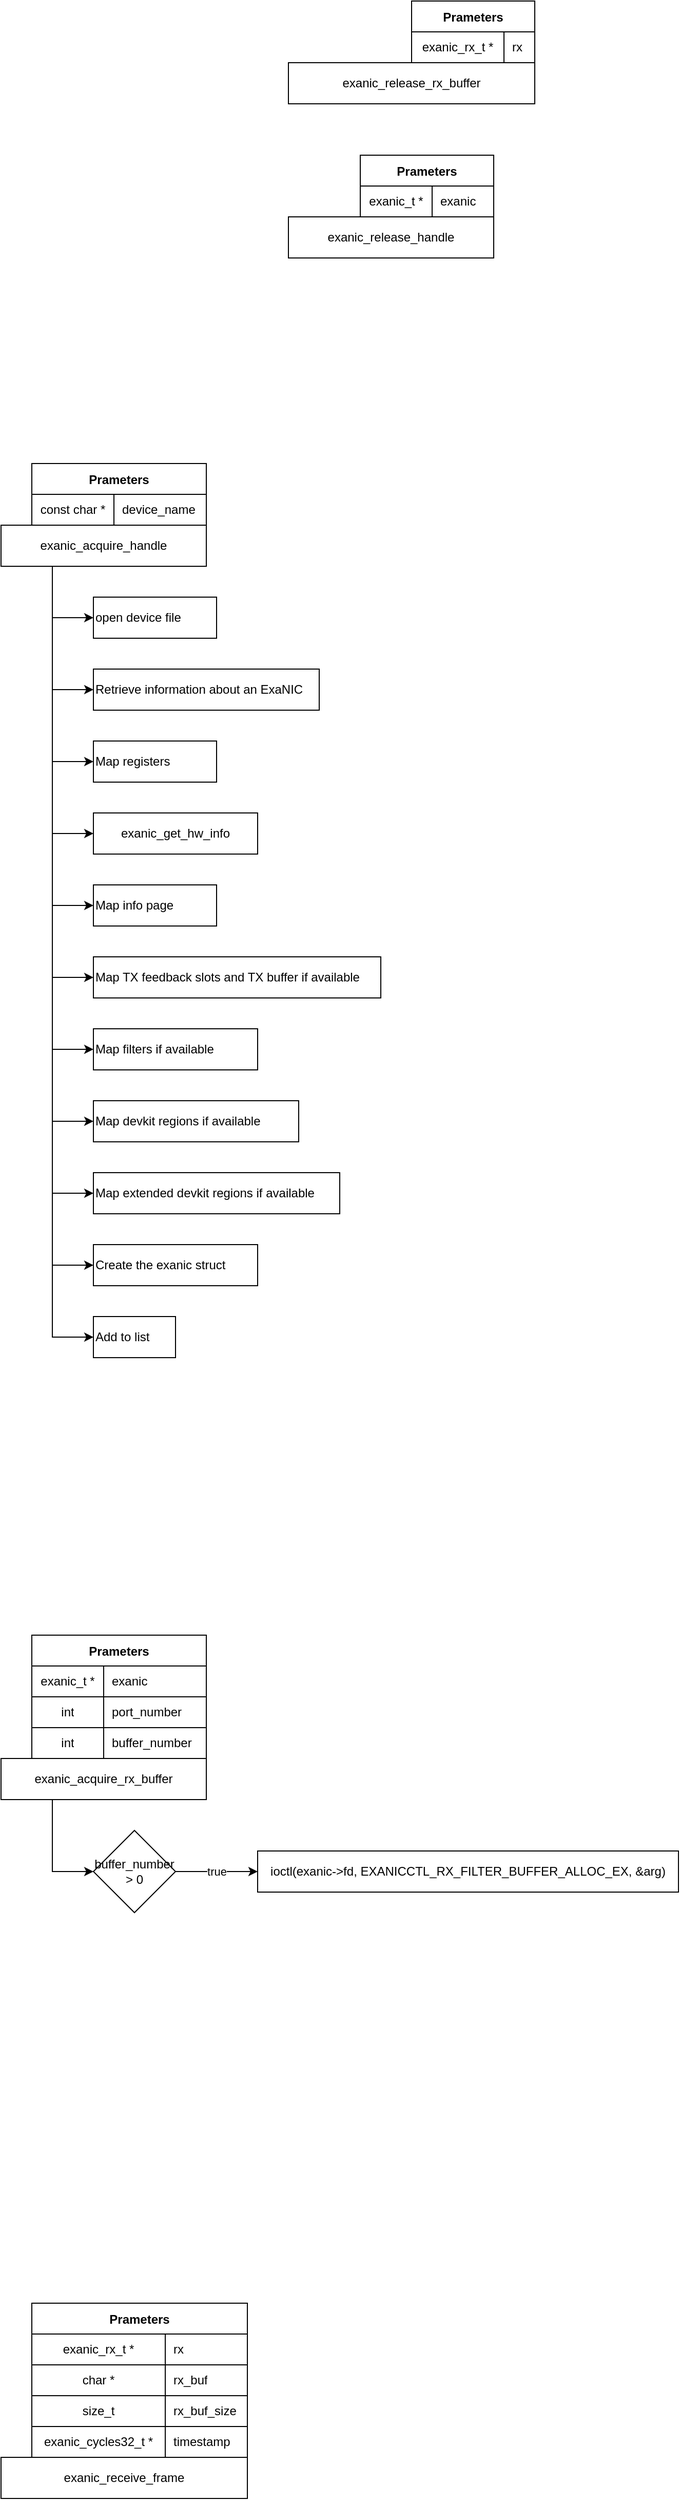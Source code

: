 <mxfile>
    <diagram id="hgJnjhj6kP_XFG7K1sYt" name="Page-1">
        <mxGraphModel dx="1667" dy="103" grid="1" gridSize="10" guides="1" tooltips="1" connect="1" arrows="1" fold="1" page="0" pageScale="1" pageWidth="827" pageHeight="1169" math="0" shadow="0">
            <root>
                <mxCell id="0"/>
                <mxCell id="1" parent="0"/>
                <mxCell id="54" style="edgeStyle=orthogonalEdgeStyle;rounded=0;orthogonalLoop=1;jettySize=auto;html=1;exitX=0.25;exitY=1;exitDx=0;exitDy=0;entryX=0;entryY=0.5;entryDx=0;entryDy=0;" parent="1" source="8" target="53" edge="1">
                    <mxGeometry relative="1" as="geometry"/>
                </mxCell>
                <mxCell id="57" style="edgeStyle=orthogonalEdgeStyle;rounded=0;orthogonalLoop=1;jettySize=auto;html=1;exitX=0.25;exitY=1;exitDx=0;exitDy=0;entryX=0;entryY=0.5;entryDx=0;entryDy=0;" parent="1" source="8" target="55" edge="1">
                    <mxGeometry relative="1" as="geometry"/>
                </mxCell>
                <mxCell id="62" style="edgeStyle=orthogonalEdgeStyle;rounded=0;orthogonalLoop=1;jettySize=auto;html=1;exitX=0.25;exitY=1;exitDx=0;exitDy=0;entryX=0;entryY=0.5;entryDx=0;entryDy=0;" parent="1" source="8" target="60" edge="1">
                    <mxGeometry relative="1" as="geometry"/>
                </mxCell>
                <mxCell id="65" style="edgeStyle=orthogonalEdgeStyle;rounded=0;orthogonalLoop=1;jettySize=auto;html=1;exitX=0.25;exitY=1;exitDx=0;exitDy=0;entryX=0;entryY=0.5;entryDx=0;entryDy=0;" parent="1" source="8" target="63" edge="1">
                    <mxGeometry relative="1" as="geometry"/>
                </mxCell>
                <mxCell id="68" style="edgeStyle=orthogonalEdgeStyle;rounded=0;orthogonalLoop=1;jettySize=auto;html=1;exitX=0.25;exitY=1;exitDx=0;exitDy=0;entryX=0;entryY=0.5;entryDx=0;entryDy=0;" parent="1" source="8" target="66" edge="1">
                    <mxGeometry relative="1" as="geometry"/>
                </mxCell>
                <mxCell id="71" style="edgeStyle=orthogonalEdgeStyle;rounded=0;orthogonalLoop=1;jettySize=auto;html=1;exitX=0.25;exitY=1;exitDx=0;exitDy=0;entryX=0;entryY=0.5;entryDx=0;entryDy=0;" parent="1" source="8" target="69" edge="1">
                    <mxGeometry relative="1" as="geometry"/>
                </mxCell>
                <mxCell id="74" style="edgeStyle=orthogonalEdgeStyle;rounded=0;orthogonalLoop=1;jettySize=auto;html=1;exitX=0.25;exitY=1;exitDx=0;exitDy=0;entryX=0;entryY=0.5;entryDx=0;entryDy=0;" parent="1" source="8" target="72" edge="1">
                    <mxGeometry relative="1" as="geometry"/>
                </mxCell>
                <mxCell id="77" style="edgeStyle=orthogonalEdgeStyle;rounded=0;orthogonalLoop=1;jettySize=auto;html=1;exitX=0.25;exitY=1;exitDx=0;exitDy=0;entryX=0;entryY=0.5;entryDx=0;entryDy=0;" parent="1" source="8" target="75" edge="1">
                    <mxGeometry relative="1" as="geometry"/>
                </mxCell>
                <mxCell id="80" style="edgeStyle=orthogonalEdgeStyle;rounded=0;orthogonalLoop=1;jettySize=auto;html=1;exitX=0.25;exitY=1;exitDx=0;exitDy=0;entryX=0;entryY=0.5;entryDx=0;entryDy=0;" parent="1" source="8" target="78" edge="1">
                    <mxGeometry relative="1" as="geometry"/>
                </mxCell>
                <mxCell id="85" style="edgeStyle=orthogonalEdgeStyle;rounded=0;orthogonalLoop=1;jettySize=auto;html=1;exitX=0.25;exitY=1;exitDx=0;exitDy=0;entryX=0;entryY=0.5;entryDx=0;entryDy=0;" parent="1" source="8" target="81" edge="1">
                    <mxGeometry relative="1" as="geometry"/>
                </mxCell>
                <mxCell id="86" style="edgeStyle=orthogonalEdgeStyle;rounded=0;orthogonalLoop=1;jettySize=auto;html=1;exitX=0.25;exitY=1;exitDx=0;exitDy=0;entryX=0;entryY=0.5;entryDx=0;entryDy=0;" parent="1" source="8" target="83" edge="1">
                    <mxGeometry relative="1" as="geometry"/>
                </mxCell>
                <mxCell id="8" value="exanic_acquire_handle" style="rounded=0;whiteSpace=wrap;html=1;" parent="1" vertex="1">
                    <mxGeometry x="120" y="1440" width="200" height="40" as="geometry"/>
                </mxCell>
                <mxCell id="9" value="Prameters" style="shape=table;startSize=30;container=1;collapsible=0;childLayout=tableLayout;fixedRows=1;rowLines=0;fontStyle=1;align=center;" parent="1" vertex="1">
                    <mxGeometry x="150" y="1380" width="170" height="60" as="geometry"/>
                </mxCell>
                <mxCell id="10" value="" style="shape=partialRectangle;html=1;whiteSpace=wrap;collapsible=0;dropTarget=0;pointerEvents=0;fillColor=none;top=0;left=0;bottom=1;right=0;points=[[0,0.5],[1,0.5]];portConstraint=eastwest;" parent="9" vertex="1">
                    <mxGeometry y="30" width="170" height="30" as="geometry"/>
                </mxCell>
                <mxCell id="11" value="const char *" style="shape=partialRectangle;html=1;whiteSpace=wrap;connectable=0;fillColor=none;top=0;left=0;bottom=0;right=0;overflow=hidden;" parent="10" vertex="1">
                    <mxGeometry width="80" height="30" as="geometry"/>
                </mxCell>
                <mxCell id="12" value="device_name" style="shape=partialRectangle;html=1;whiteSpace=wrap;connectable=0;fillColor=none;top=0;left=0;bottom=0;right=0;align=left;spacingLeft=6;overflow=hidden;" parent="10" vertex="1">
                    <mxGeometry x="80" width="90" height="30" as="geometry"/>
                </mxCell>
                <mxCell id="90" style="edgeStyle=orthogonalEdgeStyle;rounded=0;orthogonalLoop=1;jettySize=auto;html=1;exitX=0.25;exitY=1;exitDx=0;exitDy=0;entryX=0;entryY=0.5;entryDx=0;entryDy=0;" parent="1" source="14" target="89" edge="1">
                    <mxGeometry relative="1" as="geometry"/>
                </mxCell>
                <mxCell id="14" value="exanic_acquire_rx_buffer" style="rounded=0;whiteSpace=wrap;html=1;" parent="1" vertex="1">
                    <mxGeometry x="120" y="2640" width="200" height="40" as="geometry"/>
                </mxCell>
                <mxCell id="15" value="Prameters" style="shape=table;startSize=30;container=1;collapsible=0;childLayout=tableLayout;fixedRows=1;rowLines=0;fontStyle=1;align=center;" parent="1" vertex="1">
                    <mxGeometry x="150" y="2520" width="170" height="120" as="geometry"/>
                </mxCell>
                <mxCell id="16" value="" style="shape=partialRectangle;html=1;whiteSpace=wrap;collapsible=0;dropTarget=0;pointerEvents=0;fillColor=none;top=0;left=0;bottom=1;right=0;points=[[0,0.5],[1,0.5]];portConstraint=eastwest;" parent="15" vertex="1">
                    <mxGeometry y="30" width="170" height="30" as="geometry"/>
                </mxCell>
                <mxCell id="17" value="exanic_t *" style="shape=partialRectangle;html=1;whiteSpace=wrap;connectable=0;fillColor=none;top=0;left=0;bottom=0;right=0;overflow=hidden;" parent="16" vertex="1">
                    <mxGeometry width="70" height="30" as="geometry"/>
                </mxCell>
                <mxCell id="18" value="exanic" style="shape=partialRectangle;html=1;whiteSpace=wrap;connectable=0;fillColor=none;top=0;left=0;bottom=0;right=0;align=left;spacingLeft=6;overflow=hidden;" parent="16" vertex="1">
                    <mxGeometry x="70" width="100" height="30" as="geometry"/>
                </mxCell>
                <mxCell id="19" value="" style="shape=partialRectangle;html=1;whiteSpace=wrap;collapsible=0;dropTarget=0;pointerEvents=0;fillColor=none;top=0;left=0;bottom=1;right=0;points=[[0,0.5],[1,0.5]];portConstraint=eastwest;" parent="15" vertex="1">
                    <mxGeometry y="60" width="170" height="30" as="geometry"/>
                </mxCell>
                <mxCell id="20" value="int" style="shape=partialRectangle;html=1;whiteSpace=wrap;connectable=0;fillColor=none;top=0;left=0;bottom=0;right=0;overflow=hidden;" parent="19" vertex="1">
                    <mxGeometry width="70" height="30" as="geometry"/>
                </mxCell>
                <mxCell id="21" value="port_number" style="shape=partialRectangle;html=1;whiteSpace=wrap;connectable=0;fillColor=none;top=0;left=0;bottom=0;right=0;align=left;spacingLeft=6;overflow=hidden;" parent="19" vertex="1">
                    <mxGeometry x="70" width="100" height="30" as="geometry"/>
                </mxCell>
                <mxCell id="22" value="" style="shape=partialRectangle;html=1;whiteSpace=wrap;collapsible=0;dropTarget=0;pointerEvents=0;fillColor=none;top=0;left=0;bottom=1;right=0;points=[[0,0.5],[1,0.5]];portConstraint=eastwest;" parent="15" vertex="1">
                    <mxGeometry y="90" width="170" height="30" as="geometry"/>
                </mxCell>
                <mxCell id="23" value="int" style="shape=partialRectangle;html=1;whiteSpace=wrap;connectable=0;fillColor=none;top=0;left=0;bottom=0;right=0;overflow=hidden;" parent="22" vertex="1">
                    <mxGeometry width="70" height="30" as="geometry"/>
                </mxCell>
                <mxCell id="24" value="buffer_number" style="shape=partialRectangle;html=1;whiteSpace=wrap;connectable=0;fillColor=none;top=0;left=0;bottom=0;right=0;align=left;spacingLeft=6;overflow=hidden;" parent="22" vertex="1">
                    <mxGeometry x="70" width="100" height="30" as="geometry"/>
                </mxCell>
                <mxCell id="29" value="exanic_receive_frame" style="rounded=0;whiteSpace=wrap;html=1;" parent="1" vertex="1">
                    <mxGeometry x="120" y="3320" width="240" height="40" as="geometry"/>
                </mxCell>
                <mxCell id="30" value="Prameters" style="shape=table;startSize=30;container=1;collapsible=0;childLayout=tableLayout;fixedRows=1;rowLines=0;fontStyle=1;align=center;" parent="1" vertex="1">
                    <mxGeometry x="150" y="3170" width="210" height="150" as="geometry"/>
                </mxCell>
                <mxCell id="31" value="" style="shape=partialRectangle;html=1;whiteSpace=wrap;collapsible=0;dropTarget=0;pointerEvents=0;fillColor=none;top=0;left=0;bottom=1;right=0;points=[[0,0.5],[1,0.5]];portConstraint=eastwest;" parent="30" vertex="1">
                    <mxGeometry y="30" width="210" height="30" as="geometry"/>
                </mxCell>
                <mxCell id="32" value="exanic_rx_t *" style="shape=partialRectangle;html=1;whiteSpace=wrap;connectable=0;fillColor=none;top=0;left=0;bottom=0;right=0;overflow=hidden;" parent="31" vertex="1">
                    <mxGeometry width="130" height="30" as="geometry"/>
                </mxCell>
                <mxCell id="33" value="rx" style="shape=partialRectangle;html=1;whiteSpace=wrap;connectable=0;fillColor=none;top=0;left=0;bottom=0;right=0;align=left;spacingLeft=6;overflow=hidden;" parent="31" vertex="1">
                    <mxGeometry x="130" width="80" height="30" as="geometry"/>
                </mxCell>
                <mxCell id="34" value="" style="shape=partialRectangle;html=1;whiteSpace=wrap;collapsible=0;dropTarget=0;pointerEvents=0;fillColor=none;top=0;left=0;bottom=1;right=0;points=[[0,0.5],[1,0.5]];portConstraint=eastwest;" parent="30" vertex="1">
                    <mxGeometry y="60" width="210" height="30" as="geometry"/>
                </mxCell>
                <mxCell id="35" value="char *" style="shape=partialRectangle;html=1;whiteSpace=wrap;connectable=0;fillColor=none;top=0;left=0;bottom=0;right=0;overflow=hidden;" parent="34" vertex="1">
                    <mxGeometry width="130" height="30" as="geometry"/>
                </mxCell>
                <mxCell id="36" value="rx_buf" style="shape=partialRectangle;html=1;whiteSpace=wrap;connectable=0;fillColor=none;top=0;left=0;bottom=0;right=0;align=left;spacingLeft=6;overflow=hidden;" parent="34" vertex="1">
                    <mxGeometry x="130" width="80" height="30" as="geometry"/>
                </mxCell>
                <mxCell id="37" value="" style="shape=partialRectangle;html=1;whiteSpace=wrap;collapsible=0;dropTarget=0;pointerEvents=0;fillColor=none;top=0;left=0;bottom=1;right=0;points=[[0,0.5],[1,0.5]];portConstraint=eastwest;" parent="30" vertex="1">
                    <mxGeometry y="90" width="210" height="30" as="geometry"/>
                </mxCell>
                <mxCell id="38" value="size_t" style="shape=partialRectangle;html=1;whiteSpace=wrap;connectable=0;fillColor=none;top=0;left=0;bottom=0;right=0;overflow=hidden;" parent="37" vertex="1">
                    <mxGeometry width="130" height="30" as="geometry"/>
                </mxCell>
                <mxCell id="39" value="rx_buf_size" style="shape=partialRectangle;html=1;whiteSpace=wrap;connectable=0;fillColor=none;top=0;left=0;bottom=0;right=0;align=left;spacingLeft=6;overflow=hidden;" parent="37" vertex="1">
                    <mxGeometry x="130" width="80" height="30" as="geometry"/>
                </mxCell>
                <mxCell id="40" value="" style="shape=partialRectangle;html=1;whiteSpace=wrap;collapsible=0;dropTarget=0;pointerEvents=0;fillColor=none;top=0;left=0;bottom=1;right=0;points=[[0,0.5],[1,0.5]];portConstraint=eastwest;" parent="30" vertex="1">
                    <mxGeometry y="120" width="210" height="30" as="geometry"/>
                </mxCell>
                <mxCell id="41" value="exanic_cycles32_t *" style="shape=partialRectangle;html=1;whiteSpace=wrap;connectable=0;fillColor=none;top=0;left=0;bottom=0;right=0;overflow=hidden;" parent="40" vertex="1">
                    <mxGeometry width="130" height="30" as="geometry"/>
                </mxCell>
                <mxCell id="42" value="timestamp" style="shape=partialRectangle;html=1;whiteSpace=wrap;connectable=0;fillColor=none;top=0;left=0;bottom=0;right=0;align=left;spacingLeft=6;overflow=hidden;" parent="40" vertex="1">
                    <mxGeometry x="130" width="80" height="30" as="geometry"/>
                </mxCell>
                <mxCell id="43" value="exanic_release_rx_buffer" style="rounded=0;whiteSpace=wrap;html=1;" parent="1" vertex="1">
                    <mxGeometry x="400" y="990" width="240" height="40" as="geometry"/>
                </mxCell>
                <mxCell id="44" value="Prameters" style="shape=table;startSize=30;container=1;collapsible=0;childLayout=tableLayout;fixedRows=1;rowLines=0;fontStyle=1;align=center;" parent="1" vertex="1">
                    <mxGeometry x="520" y="930" width="120" height="60" as="geometry"/>
                </mxCell>
                <mxCell id="45" value="" style="shape=partialRectangle;html=1;whiteSpace=wrap;collapsible=0;dropTarget=0;pointerEvents=0;fillColor=none;top=0;left=0;bottom=1;right=0;points=[[0,0.5],[1,0.5]];portConstraint=eastwest;" parent="44" vertex="1">
                    <mxGeometry y="30" width="120" height="30" as="geometry"/>
                </mxCell>
                <mxCell id="46" value="exanic_rx_t *" style="shape=partialRectangle;html=1;whiteSpace=wrap;connectable=0;fillColor=none;top=0;left=0;bottom=0;right=0;overflow=hidden;" parent="45" vertex="1">
                    <mxGeometry width="90" height="30" as="geometry"/>
                </mxCell>
                <mxCell id="47" value="rx" style="shape=partialRectangle;html=1;whiteSpace=wrap;connectable=0;fillColor=none;top=0;left=0;bottom=0;right=0;align=left;spacingLeft=6;overflow=hidden;" parent="45" vertex="1">
                    <mxGeometry x="90" width="30" height="30" as="geometry"/>
                </mxCell>
                <mxCell id="48" value="exanic_release_handle" style="rounded=0;whiteSpace=wrap;html=1;" parent="1" vertex="1">
                    <mxGeometry x="400" y="1140" width="200" height="40" as="geometry"/>
                </mxCell>
                <mxCell id="49" value="Prameters" style="shape=table;startSize=30;container=1;collapsible=0;childLayout=tableLayout;fixedRows=1;rowLines=0;fontStyle=1;align=center;" parent="1" vertex="1">
                    <mxGeometry x="470" y="1080" width="130" height="60" as="geometry"/>
                </mxCell>
                <mxCell id="50" value="" style="shape=partialRectangle;html=1;whiteSpace=wrap;collapsible=0;dropTarget=0;pointerEvents=0;fillColor=none;top=0;left=0;bottom=1;right=0;points=[[0,0.5],[1,0.5]];portConstraint=eastwest;" parent="49" vertex="1">
                    <mxGeometry y="30" width="130" height="30" as="geometry"/>
                </mxCell>
                <mxCell id="51" value="exanic_t *" style="shape=partialRectangle;html=1;whiteSpace=wrap;connectable=0;fillColor=none;top=0;left=0;bottom=0;right=0;overflow=hidden;" parent="50" vertex="1">
                    <mxGeometry width="70" height="30" as="geometry"/>
                </mxCell>
                <mxCell id="52" value="exanic" style="shape=partialRectangle;html=1;whiteSpace=wrap;connectable=0;fillColor=none;top=0;left=0;bottom=0;right=0;align=left;spacingLeft=6;overflow=hidden;" parent="50" vertex="1">
                    <mxGeometry x="70" width="60" height="30" as="geometry"/>
                </mxCell>
                <mxCell id="53" value="open device file" style="rounded=0;whiteSpace=wrap;html=1;align=left" parent="1" vertex="1">
                    <mxGeometry x="210" y="1510" width="120" height="40" as="geometry"/>
                </mxCell>
                <mxCell id="55" value="Retrieve information about an ExaNIC" style="rounded=0;whiteSpace=wrap;html=1;align=left" parent="1" vertex="1">
                    <mxGeometry x="210" y="1580" width="220" height="40" as="geometry"/>
                </mxCell>
                <mxCell id="60" value="Map registers" style="rounded=0;whiteSpace=wrap;html=1;align=left" parent="1" vertex="1">
                    <mxGeometry x="210" y="1650" width="120" height="40" as="geometry"/>
                </mxCell>
                <mxCell id="63" value="exanic_get_hw_info" style="rounded=0;whiteSpace=wrap;html=1;" parent="1" vertex="1">
                    <mxGeometry x="210" y="1720" width="160" height="40" as="geometry"/>
                </mxCell>
                <mxCell id="66" value="Map info page" style="rounded=0;whiteSpace=wrap;html=1;align=left" parent="1" vertex="1">
                    <mxGeometry x="210" y="1790" width="120" height="40" as="geometry"/>
                </mxCell>
                <mxCell id="69" value="Map TX feedback slots and TX buffer if available" style="rounded=0;whiteSpace=wrap;html=1;align=left" parent="1" vertex="1">
                    <mxGeometry x="210" y="1860" width="280" height="40" as="geometry"/>
                </mxCell>
                <mxCell id="72" value="Map filters if available" style="rounded=0;whiteSpace=wrap;html=1;align=left" parent="1" vertex="1">
                    <mxGeometry x="210" y="1930" width="160" height="40" as="geometry"/>
                </mxCell>
                <mxCell id="75" value="Map devkit regions if available" style="rounded=0;whiteSpace=wrap;html=1;align=left" parent="1" vertex="1">
                    <mxGeometry x="210" y="2000" width="200" height="40" as="geometry"/>
                </mxCell>
                <mxCell id="78" value="Map extended devkit regions if available" style="rounded=0;whiteSpace=wrap;html=1;align=left" parent="1" vertex="1">
                    <mxGeometry x="210" y="2070" width="240" height="40" as="geometry"/>
                </mxCell>
                <mxCell id="81" value="Create the exanic struct" style="rounded=0;whiteSpace=wrap;html=1;align=left" parent="1" vertex="1">
                    <mxGeometry x="210" y="2140" width="160" height="40" as="geometry"/>
                </mxCell>
                <mxCell id="83" value="Add to list" style="rounded=0;whiteSpace=wrap;html=1;align=left" parent="1" vertex="1">
                    <mxGeometry x="210" y="2210" width="80" height="40" as="geometry"/>
                </mxCell>
                <mxCell id="87" value="ioctl(exanic-&amp;gt;fd, EXANICCTL_RX_FILTER_BUFFER_ALLOC_EX, &amp;amp;arg)" style="rounded=0;whiteSpace=wrap;html=1;" parent="1" vertex="1">
                    <mxGeometry x="370" y="2730" width="410" height="40" as="geometry"/>
                </mxCell>
                <mxCell id="91" value="true" style="edgeStyle=orthogonalEdgeStyle;rounded=0;orthogonalLoop=1;jettySize=auto;html=1;" parent="1" source="89" target="87" edge="1">
                    <mxGeometry relative="1" as="geometry"/>
                </mxCell>
                <mxCell id="89" value="buffer_number &amp;gt; 0" style="rhombus;whiteSpace=wrap;html=1;" parent="1" vertex="1">
                    <mxGeometry x="210" y="2710" width="80" height="80" as="geometry"/>
                </mxCell>
            </root>
        </mxGraphModel>
    </diagram>
</mxfile>